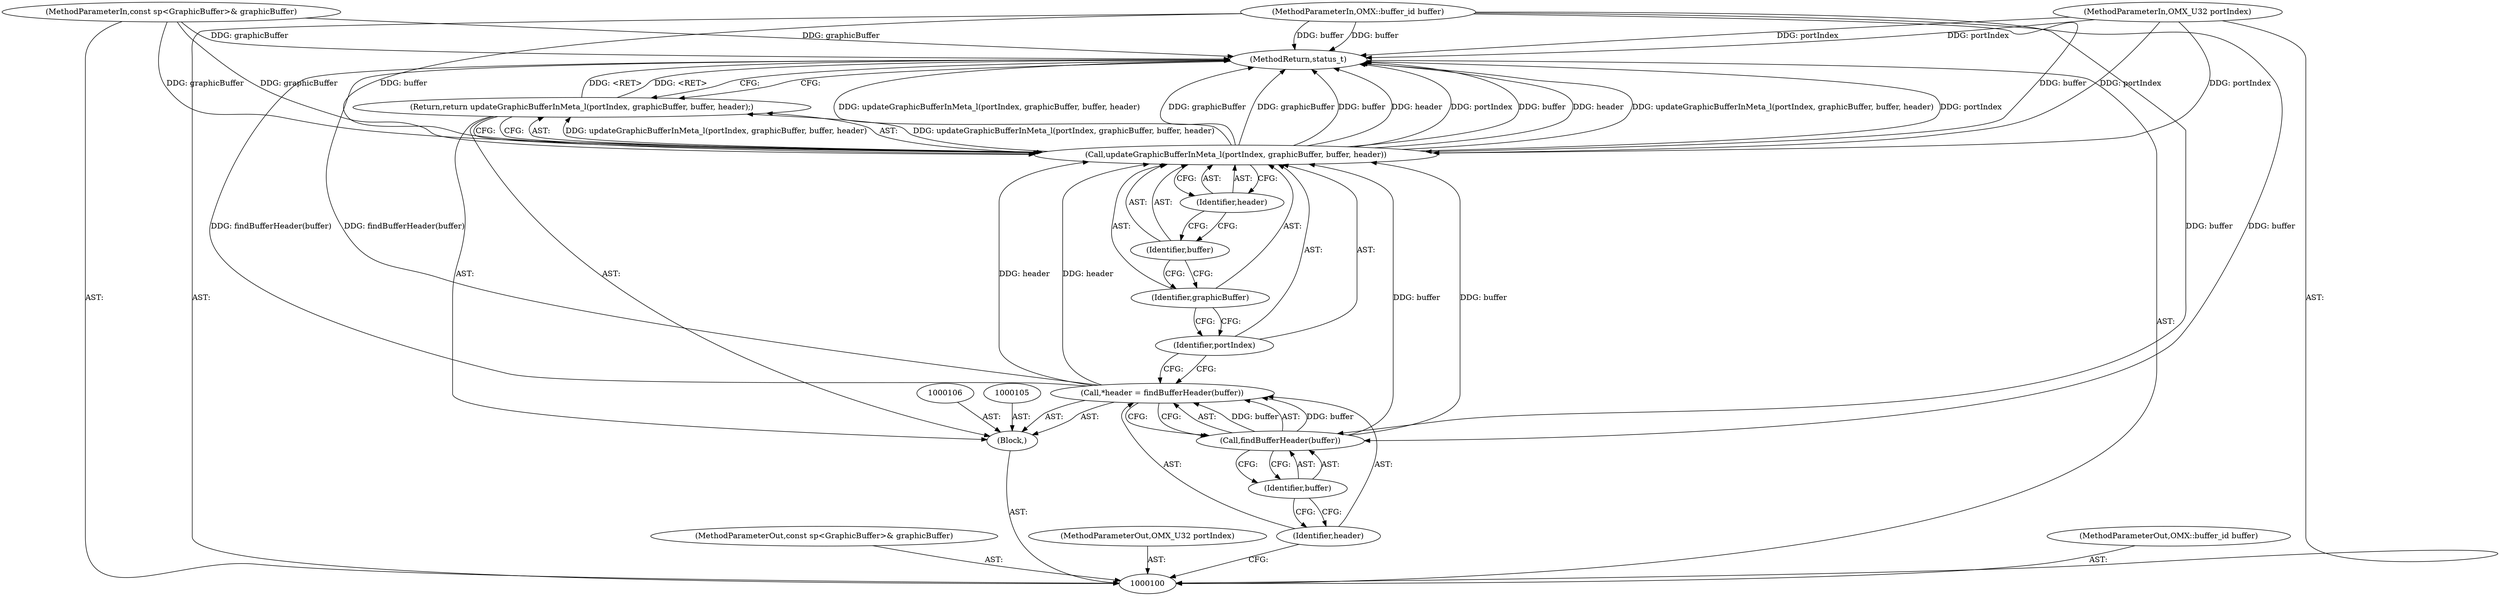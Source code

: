 digraph "1_Android_b351eabb428c7ca85a34513c64601f437923d576_9" {
"1000117" [label="(MethodReturn,status_t)"];
"1000102" [label="(MethodParameterIn,const sp<GraphicBuffer>& graphicBuffer)"];
"1000143" [label="(MethodParameterOut,const sp<GraphicBuffer>& graphicBuffer)"];
"1000101" [label="(MethodParameterIn,OMX_U32 portIndex)"];
"1000142" [label="(MethodParameterOut,OMX_U32 portIndex)"];
"1000104" [label="(Block,)"];
"1000103" [label="(MethodParameterIn,OMX::buffer_id buffer)"];
"1000144" [label="(MethodParameterOut,OMX::buffer_id buffer)"];
"1000107" [label="(Call,*header = findBufferHeader(buffer))"];
"1000108" [label="(Identifier,header)"];
"1000109" [label="(Call,findBufferHeader(buffer))"];
"1000110" [label="(Identifier,buffer)"];
"1000112" [label="(Call,updateGraphicBufferInMeta_l(portIndex, graphicBuffer, buffer, header))"];
"1000113" [label="(Identifier,portIndex)"];
"1000111" [label="(Return,return updateGraphicBufferInMeta_l(portIndex, graphicBuffer, buffer, header);)"];
"1000114" [label="(Identifier,graphicBuffer)"];
"1000115" [label="(Identifier,buffer)"];
"1000116" [label="(Identifier,header)"];
"1000117" -> "1000100"  [label="AST: "];
"1000117" -> "1000111"  [label="CFG: "];
"1000111" -> "1000117"  [label="DDG: <RET>"];
"1000112" -> "1000117"  [label="DDG: graphicBuffer"];
"1000112" -> "1000117"  [label="DDG: buffer"];
"1000112" -> "1000117"  [label="DDG: header"];
"1000112" -> "1000117"  [label="DDG: updateGraphicBufferInMeta_l(portIndex, graphicBuffer, buffer, header)"];
"1000112" -> "1000117"  [label="DDG: portIndex"];
"1000103" -> "1000117"  [label="DDG: buffer"];
"1000107" -> "1000117"  [label="DDG: findBufferHeader(buffer)"];
"1000102" -> "1000117"  [label="DDG: graphicBuffer"];
"1000101" -> "1000117"  [label="DDG: portIndex"];
"1000102" -> "1000100"  [label="AST: "];
"1000102" -> "1000117"  [label="DDG: graphicBuffer"];
"1000102" -> "1000112"  [label="DDG: graphicBuffer"];
"1000143" -> "1000100"  [label="AST: "];
"1000101" -> "1000100"  [label="AST: "];
"1000101" -> "1000117"  [label="DDG: portIndex"];
"1000101" -> "1000112"  [label="DDG: portIndex"];
"1000142" -> "1000100"  [label="AST: "];
"1000104" -> "1000100"  [label="AST: "];
"1000105" -> "1000104"  [label="AST: "];
"1000106" -> "1000104"  [label="AST: "];
"1000107" -> "1000104"  [label="AST: "];
"1000111" -> "1000104"  [label="AST: "];
"1000103" -> "1000100"  [label="AST: "];
"1000103" -> "1000117"  [label="DDG: buffer"];
"1000103" -> "1000109"  [label="DDG: buffer"];
"1000103" -> "1000112"  [label="DDG: buffer"];
"1000144" -> "1000100"  [label="AST: "];
"1000107" -> "1000104"  [label="AST: "];
"1000107" -> "1000109"  [label="CFG: "];
"1000108" -> "1000107"  [label="AST: "];
"1000109" -> "1000107"  [label="AST: "];
"1000113" -> "1000107"  [label="CFG: "];
"1000107" -> "1000117"  [label="DDG: findBufferHeader(buffer)"];
"1000109" -> "1000107"  [label="DDG: buffer"];
"1000107" -> "1000112"  [label="DDG: header"];
"1000108" -> "1000107"  [label="AST: "];
"1000108" -> "1000100"  [label="CFG: "];
"1000110" -> "1000108"  [label="CFG: "];
"1000109" -> "1000107"  [label="AST: "];
"1000109" -> "1000110"  [label="CFG: "];
"1000110" -> "1000109"  [label="AST: "];
"1000107" -> "1000109"  [label="CFG: "];
"1000109" -> "1000107"  [label="DDG: buffer"];
"1000103" -> "1000109"  [label="DDG: buffer"];
"1000109" -> "1000112"  [label="DDG: buffer"];
"1000110" -> "1000109"  [label="AST: "];
"1000110" -> "1000108"  [label="CFG: "];
"1000109" -> "1000110"  [label="CFG: "];
"1000112" -> "1000111"  [label="AST: "];
"1000112" -> "1000116"  [label="CFG: "];
"1000113" -> "1000112"  [label="AST: "];
"1000114" -> "1000112"  [label="AST: "];
"1000115" -> "1000112"  [label="AST: "];
"1000116" -> "1000112"  [label="AST: "];
"1000111" -> "1000112"  [label="CFG: "];
"1000112" -> "1000117"  [label="DDG: graphicBuffer"];
"1000112" -> "1000117"  [label="DDG: buffer"];
"1000112" -> "1000117"  [label="DDG: header"];
"1000112" -> "1000117"  [label="DDG: updateGraphicBufferInMeta_l(portIndex, graphicBuffer, buffer, header)"];
"1000112" -> "1000117"  [label="DDG: portIndex"];
"1000112" -> "1000111"  [label="DDG: updateGraphicBufferInMeta_l(portIndex, graphicBuffer, buffer, header)"];
"1000101" -> "1000112"  [label="DDG: portIndex"];
"1000102" -> "1000112"  [label="DDG: graphicBuffer"];
"1000109" -> "1000112"  [label="DDG: buffer"];
"1000103" -> "1000112"  [label="DDG: buffer"];
"1000107" -> "1000112"  [label="DDG: header"];
"1000113" -> "1000112"  [label="AST: "];
"1000113" -> "1000107"  [label="CFG: "];
"1000114" -> "1000113"  [label="CFG: "];
"1000111" -> "1000104"  [label="AST: "];
"1000111" -> "1000112"  [label="CFG: "];
"1000112" -> "1000111"  [label="AST: "];
"1000117" -> "1000111"  [label="CFG: "];
"1000111" -> "1000117"  [label="DDG: <RET>"];
"1000112" -> "1000111"  [label="DDG: updateGraphicBufferInMeta_l(portIndex, graphicBuffer, buffer, header)"];
"1000114" -> "1000112"  [label="AST: "];
"1000114" -> "1000113"  [label="CFG: "];
"1000115" -> "1000114"  [label="CFG: "];
"1000115" -> "1000112"  [label="AST: "];
"1000115" -> "1000114"  [label="CFG: "];
"1000116" -> "1000115"  [label="CFG: "];
"1000116" -> "1000112"  [label="AST: "];
"1000116" -> "1000115"  [label="CFG: "];
"1000112" -> "1000116"  [label="CFG: "];
}

